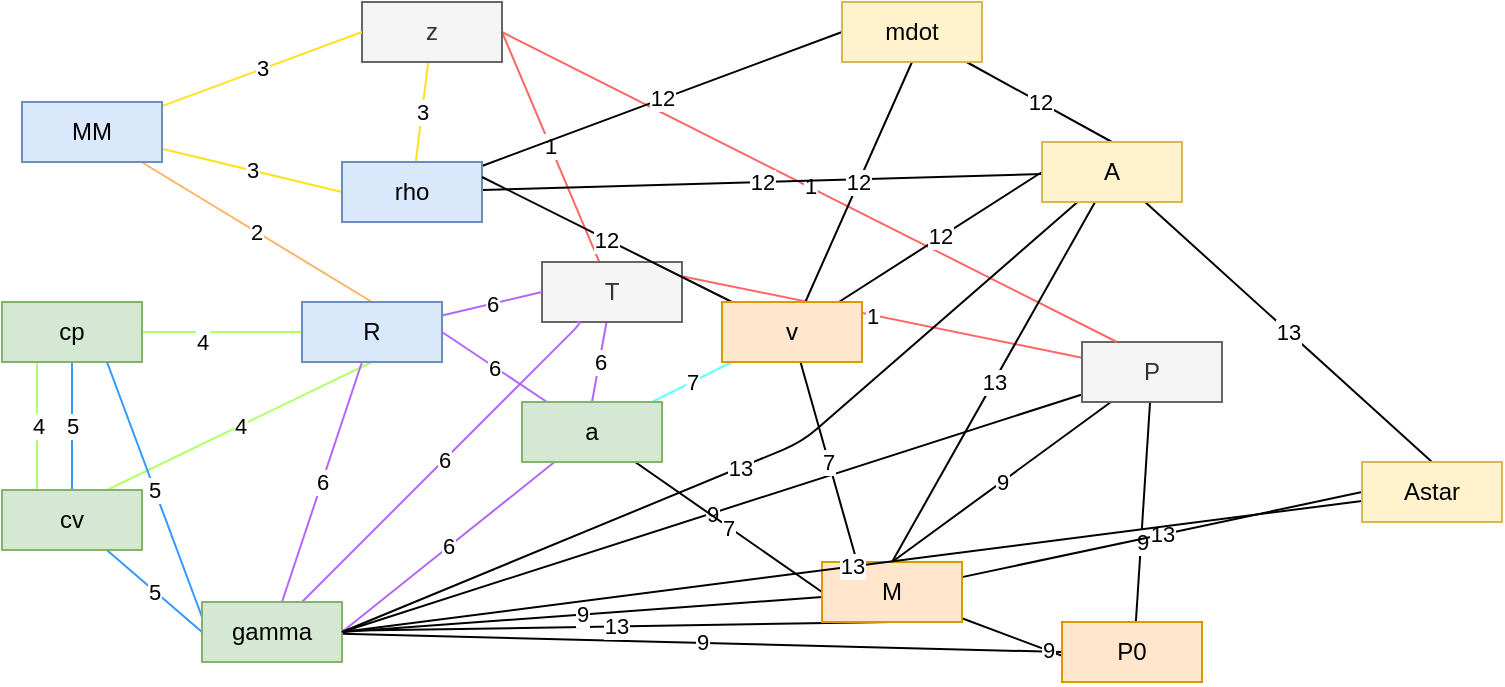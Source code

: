 <mxfile>
    <diagram id="CSW4-Bvnh4GF5pqBMdbh" name="Page-1">
        <mxGraphModel dx="802" dy="401" grid="1" gridSize="10" guides="1" tooltips="1" connect="1" arrows="1" fold="1" page="1" pageScale="1" pageWidth="1169" pageHeight="827" math="0" shadow="0">
            <root>
                <mxCell id="0"/>
                <mxCell id="1" parent="0"/>
                <mxCell id="23" style="edgeStyle=none;html=1;entryX=0.5;entryY=0;entryDx=0;entryDy=0;strokeColor=#FF6666;endArrow=none;endFill=0;" edge="1" parent="1" source="2" target="21">
                    <mxGeometry relative="1" as="geometry"/>
                </mxCell>
                <mxCell id="26" value="1" style="edgeLabel;html=1;align=center;verticalAlign=middle;resizable=0;points=[];" vertex="1" connectable="0" parent="23">
                    <mxGeometry x="-0.105" relative="1" as="geometry">
                        <mxPoint as="offset"/>
                    </mxGeometry>
                </mxCell>
                <mxCell id="65" value="9" style="edgeStyle=none;html=1;entryX=0.5;entryY=1;entryDx=0;entryDy=0;strokeColor=default;endArrow=none;endFill=0;" edge="1" parent="1" source="2" target="64">
                    <mxGeometry relative="1" as="geometry"/>
                </mxCell>
                <mxCell id="66" value="9" style="edgeStyle=none;html=1;entryX=0.5;entryY=0;entryDx=0;entryDy=0;strokeColor=default;endArrow=none;endFill=0;" edge="1" parent="1" source="2" target="51">
                    <mxGeometry relative="1" as="geometry"/>
                </mxCell>
                <mxCell id="67" value="9" style="edgeStyle=none;html=1;entryX=1;entryY=0.5;entryDx=0;entryDy=0;strokeColor=default;endArrow=none;endFill=0;" edge="1" parent="1" source="2" target="40">
                    <mxGeometry relative="1" as="geometry"/>
                </mxCell>
                <mxCell id="2" value="P" style="rounded=0;whiteSpace=wrap;html=1;fillColor=#f5f5f5;fontColor=#333333;strokeColor=#666666;" vertex="1" parent="1">
                    <mxGeometry x="580" y="310" width="70" height="30" as="geometry"/>
                </mxCell>
                <mxCell id="24" value="1" style="edgeStyle=none;html=1;entryX=1;entryY=0.5;entryDx=0;entryDy=0;endArrow=none;endFill=0;strokeColor=#FF6666;" edge="1" parent="1" source="21" target="22">
                    <mxGeometry relative="1" as="geometry"/>
                </mxCell>
                <mxCell id="45" value="6" style="edgeStyle=none;html=1;entryX=0.5;entryY=0;entryDx=0;entryDy=0;strokeColor=#B266FF;endArrow=none;endFill=0;" edge="1" parent="1" source="21" target="44">
                    <mxGeometry relative="1" as="geometry"/>
                </mxCell>
                <mxCell id="21" value="T" style="rounded=0;whiteSpace=wrap;html=1;fillColor=#f5f5f5;fontColor=#333333;strokeColor=#666666;" vertex="1" parent="1">
                    <mxGeometry x="310" y="270" width="70" height="30" as="geometry"/>
                </mxCell>
                <mxCell id="25" value="1" style="edgeStyle=none;html=1;entryX=0.25;entryY=0;entryDx=0;entryDy=0;endArrow=none;endFill=0;exitX=1;exitY=0.5;exitDx=0;exitDy=0;strokeColor=#FF6666;" edge="1" parent="1" source="22" target="2">
                    <mxGeometry relative="1" as="geometry"/>
                </mxCell>
                <mxCell id="31" value="3" style="edgeStyle=none;html=1;strokeColor=#FFE121;endArrow=none;endFill=0;" edge="1" parent="1" source="22" target="30">
                    <mxGeometry relative="1" as="geometry"/>
                </mxCell>
                <mxCell id="22" value="z" style="rounded=0;whiteSpace=wrap;html=1;fillColor=#f5f5f5;fontColor=#333333;strokeColor=#666666;" vertex="1" parent="1">
                    <mxGeometry x="220" y="140" width="70" height="30" as="geometry"/>
                </mxCell>
                <mxCell id="29" value="2" style="edgeStyle=none;html=1;entryX=0.5;entryY=0;entryDx=0;entryDy=0;strokeColor=#FFB366;endArrow=none;endFill=0;" edge="1" parent="1" source="27" target="28">
                    <mxGeometry relative="1" as="geometry"/>
                </mxCell>
                <mxCell id="32" value="3" style="edgeStyle=none;html=1;entryX=0;entryY=0.5;entryDx=0;entryDy=0;strokeColor=#FFE121;endArrow=none;endFill=0;" edge="1" parent="1" source="27" target="30">
                    <mxGeometry relative="1" as="geometry"/>
                </mxCell>
                <mxCell id="33" value="3" style="edgeStyle=none;html=1;entryX=0;entryY=0.5;entryDx=0;entryDy=0;strokeColor=#FFE121;endArrow=none;endFill=0;" edge="1" parent="1" source="27" target="22">
                    <mxGeometry relative="1" as="geometry"/>
                </mxCell>
                <mxCell id="27" value="MM" style="rounded=0;whiteSpace=wrap;html=1;fillColor=#dae8fc;strokeColor=#6c8ebf;" vertex="1" parent="1">
                    <mxGeometry x="50" y="190" width="70" height="30" as="geometry"/>
                </mxCell>
                <mxCell id="36" value="4" style="edgeStyle=none;html=1;entryX=0;entryY=0.5;entryDx=0;entryDy=0;strokeColor=#B3FF66;endArrow=none;endFill=0;" edge="1" parent="1" source="28" target="35">
                    <mxGeometry x="-0.333" y="5" relative="1" as="geometry">
                        <mxPoint as="offset"/>
                    </mxGeometry>
                </mxCell>
                <mxCell id="37" value="4" style="edgeStyle=none;html=1;entryX=0.75;entryY=0;entryDx=0;entryDy=0;strokeColor=#B3FF66;endArrow=none;endFill=0;exitX=0.5;exitY=1;exitDx=0;exitDy=0;" edge="1" parent="1" source="28" target="34">
                    <mxGeometry relative="1" as="geometry"/>
                </mxCell>
                <mxCell id="48" value="6" style="edgeStyle=none;html=1;entryX=0;entryY=0.5;entryDx=0;entryDy=0;strokeColor=#B266FF;endArrow=none;endFill=0;" edge="1" parent="1" source="28" target="21">
                    <mxGeometry relative="1" as="geometry"/>
                </mxCell>
                <mxCell id="49" value="6" style="edgeStyle=none;html=1;strokeColor=#B266FF;endArrow=none;endFill=0;" edge="1" parent="1" source="28" target="40">
                    <mxGeometry relative="1" as="geometry"/>
                </mxCell>
                <mxCell id="28" value="R" style="rounded=0;whiteSpace=wrap;html=1;fillColor=#dae8fc;strokeColor=#6c8ebf;" vertex="1" parent="1">
                    <mxGeometry x="190" y="290" width="70" height="30" as="geometry"/>
                </mxCell>
                <mxCell id="74" value="12" style="edgeStyle=none;html=1;entryX=0;entryY=0.5;entryDx=0;entryDy=0;strokeColor=default;endArrow=none;endFill=0;" edge="1" parent="1" source="30" target="71">
                    <mxGeometry relative="1" as="geometry"/>
                </mxCell>
                <mxCell id="79" value="12" style="edgeStyle=none;html=1;strokeColor=default;endArrow=none;endFill=0;" edge="1" parent="1" source="30" target="72">
                    <mxGeometry relative="1" as="geometry"/>
                </mxCell>
                <mxCell id="30" value="rho" style="rounded=0;whiteSpace=wrap;html=1;fillColor=#dae8fc;strokeColor=#6c8ebf;" vertex="1" parent="1">
                    <mxGeometry x="210" y="220" width="70" height="30" as="geometry"/>
                </mxCell>
                <mxCell id="38" value="4" style="edgeStyle=none;html=1;entryX=0.25;entryY=1;entryDx=0;entryDy=0;strokeColor=#B3FF66;endArrow=none;endFill=0;exitX=0.25;exitY=0;exitDx=0;exitDy=0;" edge="1" parent="1" source="34" target="35">
                    <mxGeometry relative="1" as="geometry"/>
                </mxCell>
                <mxCell id="41" value="5" style="edgeStyle=none;html=1;entryX=0;entryY=0.5;entryDx=0;entryDy=0;strokeColor=#3399FF;endArrow=none;endFill=0;" edge="1" parent="1" source="34" target="40">
                    <mxGeometry relative="1" as="geometry"/>
                </mxCell>
                <mxCell id="43" value="5" style="edgeStyle=none;html=1;entryX=0.5;entryY=1;entryDx=0;entryDy=0;strokeColor=#3399FF;endArrow=none;endFill=0;exitX=0.5;exitY=0;exitDx=0;exitDy=0;" edge="1" parent="1" source="34" target="35">
                    <mxGeometry relative="1" as="geometry"/>
                </mxCell>
                <mxCell id="34" value="cv" style="rounded=0;whiteSpace=wrap;html=1;fillColor=#d5e8d4;strokeColor=#82b366;" vertex="1" parent="1">
                    <mxGeometry x="40" y="384" width="70" height="30" as="geometry"/>
                </mxCell>
                <mxCell id="35" value="cp" style="rounded=0;whiteSpace=wrap;html=1;fillColor=#d5e8d4;strokeColor=#82b366;" vertex="1" parent="1">
                    <mxGeometry x="40" y="290" width="70" height="30" as="geometry"/>
                </mxCell>
                <mxCell id="42" value="5" style="edgeStyle=none;html=1;entryX=0.75;entryY=1;entryDx=0;entryDy=0;strokeColor=#3399FF;endArrow=none;endFill=0;exitX=0;exitY=0.25;exitDx=0;exitDy=0;" edge="1" parent="1" source="40" target="35">
                    <mxGeometry relative="1" as="geometry"/>
                </mxCell>
                <mxCell id="50" value="6" style="edgeStyle=none;html=1;entryX=0.25;entryY=1;entryDx=0;entryDy=0;strokeColor=#B266FF;endArrow=none;endFill=0;" edge="1" parent="1" source="40" target="21">
                    <mxGeometry relative="1" as="geometry">
                        <Array as="points">
                            <mxPoint x="330" y="300"/>
                        </Array>
                    </mxGeometry>
                </mxCell>
                <mxCell id="68" value="9" style="edgeStyle=none;html=1;entryX=0;entryY=0.5;entryDx=0;entryDy=0;strokeColor=default;endArrow=none;endFill=0;" edge="1" parent="1" source="40" target="64">
                    <mxGeometry relative="1" as="geometry"/>
                </mxCell>
                <mxCell id="83" value="13" style="edgeStyle=none;html=1;strokeColor=default;endArrow=none;endFill=0;entryX=0.5;entryY=1;entryDx=0;entryDy=0;" edge="1" parent="1" source="40" target="51">
                    <mxGeometry relative="1" as="geometry"/>
                </mxCell>
                <mxCell id="40" value="gamma" style="rounded=0;whiteSpace=wrap;html=1;fillColor=#d5e8d4;strokeColor=#82b366;" vertex="1" parent="1">
                    <mxGeometry x="140" y="440" width="70" height="30" as="geometry"/>
                </mxCell>
                <mxCell id="46" value="6" style="edgeStyle=none;html=1;entryX=1;entryY=0.5;entryDx=0;entryDy=0;strokeColor=#B266FF;endArrow=none;endFill=0;" edge="1" parent="1" source="44" target="28">
                    <mxGeometry relative="1" as="geometry"/>
                </mxCell>
                <mxCell id="47" value="6" style="edgeStyle=none;html=1;entryX=1;entryY=0.5;entryDx=0;entryDy=0;strokeColor=#B266FF;endArrow=none;endFill=0;" edge="1" parent="1" source="44" target="40">
                    <mxGeometry relative="1" as="geometry"/>
                </mxCell>
                <mxCell id="53" value="7" style="edgeStyle=none;html=1;strokeColor=#66FFFF;endArrow=none;endFill=0;" edge="1" parent="1" source="44" target="52">
                    <mxGeometry relative="1" as="geometry"/>
                </mxCell>
                <mxCell id="55" value="7" style="edgeStyle=none;html=1;entryX=0;entryY=0.5;entryDx=0;entryDy=0;strokeColor=default;endArrow=none;endFill=0;" edge="1" parent="1" source="44" target="51">
                    <mxGeometry relative="1" as="geometry"/>
                </mxCell>
                <mxCell id="44" value="a" style="rounded=0;whiteSpace=wrap;html=1;fillColor=#d5e8d4;strokeColor=#82b366;" vertex="1" parent="1">
                    <mxGeometry x="300" y="340" width="70" height="30" as="geometry"/>
                </mxCell>
                <mxCell id="69" value="9" style="edgeStyle=none;html=1;entryX=0.5;entryY=1;entryDx=0;entryDy=0;strokeColor=default;endArrow=none;endFill=0;" edge="1" parent="1" source="51" target="64">
                    <mxGeometry relative="1" as="geometry"/>
                </mxCell>
                <mxCell id="70" value="9" style="edgeStyle=none;html=1;entryX=1;entryY=0.5;entryDx=0;entryDy=0;strokeColor=default;endArrow=none;endFill=0;" edge="1" parent="1" source="51" target="40">
                    <mxGeometry relative="1" as="geometry"/>
                </mxCell>
                <mxCell id="84" value="13" style="edgeStyle=none;html=1;entryX=0;entryY=0.5;entryDx=0;entryDy=0;strokeColor=default;endArrow=none;endFill=0;" edge="1" parent="1" source="51" target="73">
                    <mxGeometry relative="1" as="geometry"/>
                </mxCell>
                <mxCell id="51" value="M" style="rounded=0;whiteSpace=wrap;html=1;fillColor=#ffe6cc;strokeColor=#d79b00;" vertex="1" parent="1">
                    <mxGeometry x="450" y="420" width="70" height="30" as="geometry"/>
                </mxCell>
                <mxCell id="54" value="7" style="edgeStyle=none;html=1;entryX=0.25;entryY=0;entryDx=0;entryDy=0;strokeColor=default;endArrow=none;endFill=0;" edge="1" parent="1" source="52" target="51">
                    <mxGeometry relative="1" as="geometry"/>
                </mxCell>
                <mxCell id="75" value="12" style="edgeStyle=none;html=1;entryX=0.5;entryY=1;entryDx=0;entryDy=0;strokeColor=default;endArrow=none;endFill=0;" edge="1" parent="1" source="52" target="71">
                    <mxGeometry relative="1" as="geometry"/>
                </mxCell>
                <mxCell id="77" value="12" style="edgeStyle=none;html=1;entryX=0;entryY=0.5;entryDx=0;entryDy=0;strokeColor=default;endArrow=none;endFill=0;" edge="1" parent="1" source="52" target="72">
                    <mxGeometry relative="1" as="geometry"/>
                </mxCell>
                <mxCell id="78" value="12" style="edgeStyle=none;html=1;entryX=1;entryY=0.25;entryDx=0;entryDy=0;strokeColor=default;endArrow=none;endFill=0;" edge="1" parent="1" source="52" target="30">
                    <mxGeometry relative="1" as="geometry"/>
                </mxCell>
                <mxCell id="52" value="v" style="rounded=0;whiteSpace=wrap;html=1;fillColor=#ffe6cc;strokeColor=#d79b00;" vertex="1" parent="1">
                    <mxGeometry x="400" y="290" width="70" height="30" as="geometry"/>
                </mxCell>
                <mxCell id="64" value="P0" style="rounded=0;whiteSpace=wrap;html=1;fillColor=#ffe6cc;strokeColor=#d79b00;" vertex="1" parent="1">
                    <mxGeometry x="570" y="450" width="70" height="30" as="geometry"/>
                </mxCell>
                <mxCell id="76" value="12" style="edgeStyle=none;html=1;entryX=0.5;entryY=0;entryDx=0;entryDy=0;strokeColor=default;endArrow=none;endFill=0;" edge="1" parent="1" source="71" target="72">
                    <mxGeometry relative="1" as="geometry"/>
                </mxCell>
                <mxCell id="71" value="mdot" style="rounded=0;whiteSpace=wrap;html=1;fillColor=#fff2cc;strokeColor=#d6b656;" vertex="1" parent="1">
                    <mxGeometry x="460" y="140" width="70" height="30" as="geometry"/>
                </mxCell>
                <mxCell id="80" value="13" style="edgeStyle=none;html=1;entryX=0.5;entryY=0;entryDx=0;entryDy=0;strokeColor=default;endArrow=none;endFill=0;" edge="1" parent="1" source="72" target="73">
                    <mxGeometry relative="1" as="geometry"/>
                </mxCell>
                <mxCell id="81" value="13" style="edgeStyle=none;html=1;entryX=0.5;entryY=0;entryDx=0;entryDy=0;strokeColor=default;endArrow=none;endFill=0;" edge="1" parent="1" source="72" target="51">
                    <mxGeometry relative="1" as="geometry"/>
                </mxCell>
                <mxCell id="82" value="13" style="edgeStyle=none;html=1;entryX=1;entryY=0.5;entryDx=0;entryDy=0;strokeColor=default;endArrow=none;endFill=0;" edge="1" parent="1" source="72" target="40">
                    <mxGeometry relative="1" as="geometry">
                        <Array as="points">
                            <mxPoint x="440" y="360"/>
                        </Array>
                    </mxGeometry>
                </mxCell>
                <mxCell id="72" value="A" style="rounded=0;whiteSpace=wrap;html=1;fillColor=#fff2cc;strokeColor=#d6b656;" vertex="1" parent="1">
                    <mxGeometry x="560" y="210" width="70" height="30" as="geometry"/>
                </mxCell>
                <mxCell id="85" value="13" style="edgeStyle=none;html=1;entryX=1;entryY=0.5;entryDx=0;entryDy=0;strokeColor=default;endArrow=none;endFill=0;" edge="1" parent="1" source="73" target="40">
                    <mxGeometry relative="1" as="geometry"/>
                </mxCell>
                <mxCell id="73" value="Astar" style="rounded=0;whiteSpace=wrap;html=1;fillColor=#fff2cc;strokeColor=#d6b656;" vertex="1" parent="1">
                    <mxGeometry x="720" y="370" width="70" height="30" as="geometry"/>
                </mxCell>
            </root>
        </mxGraphModel>
    </diagram>
</mxfile>